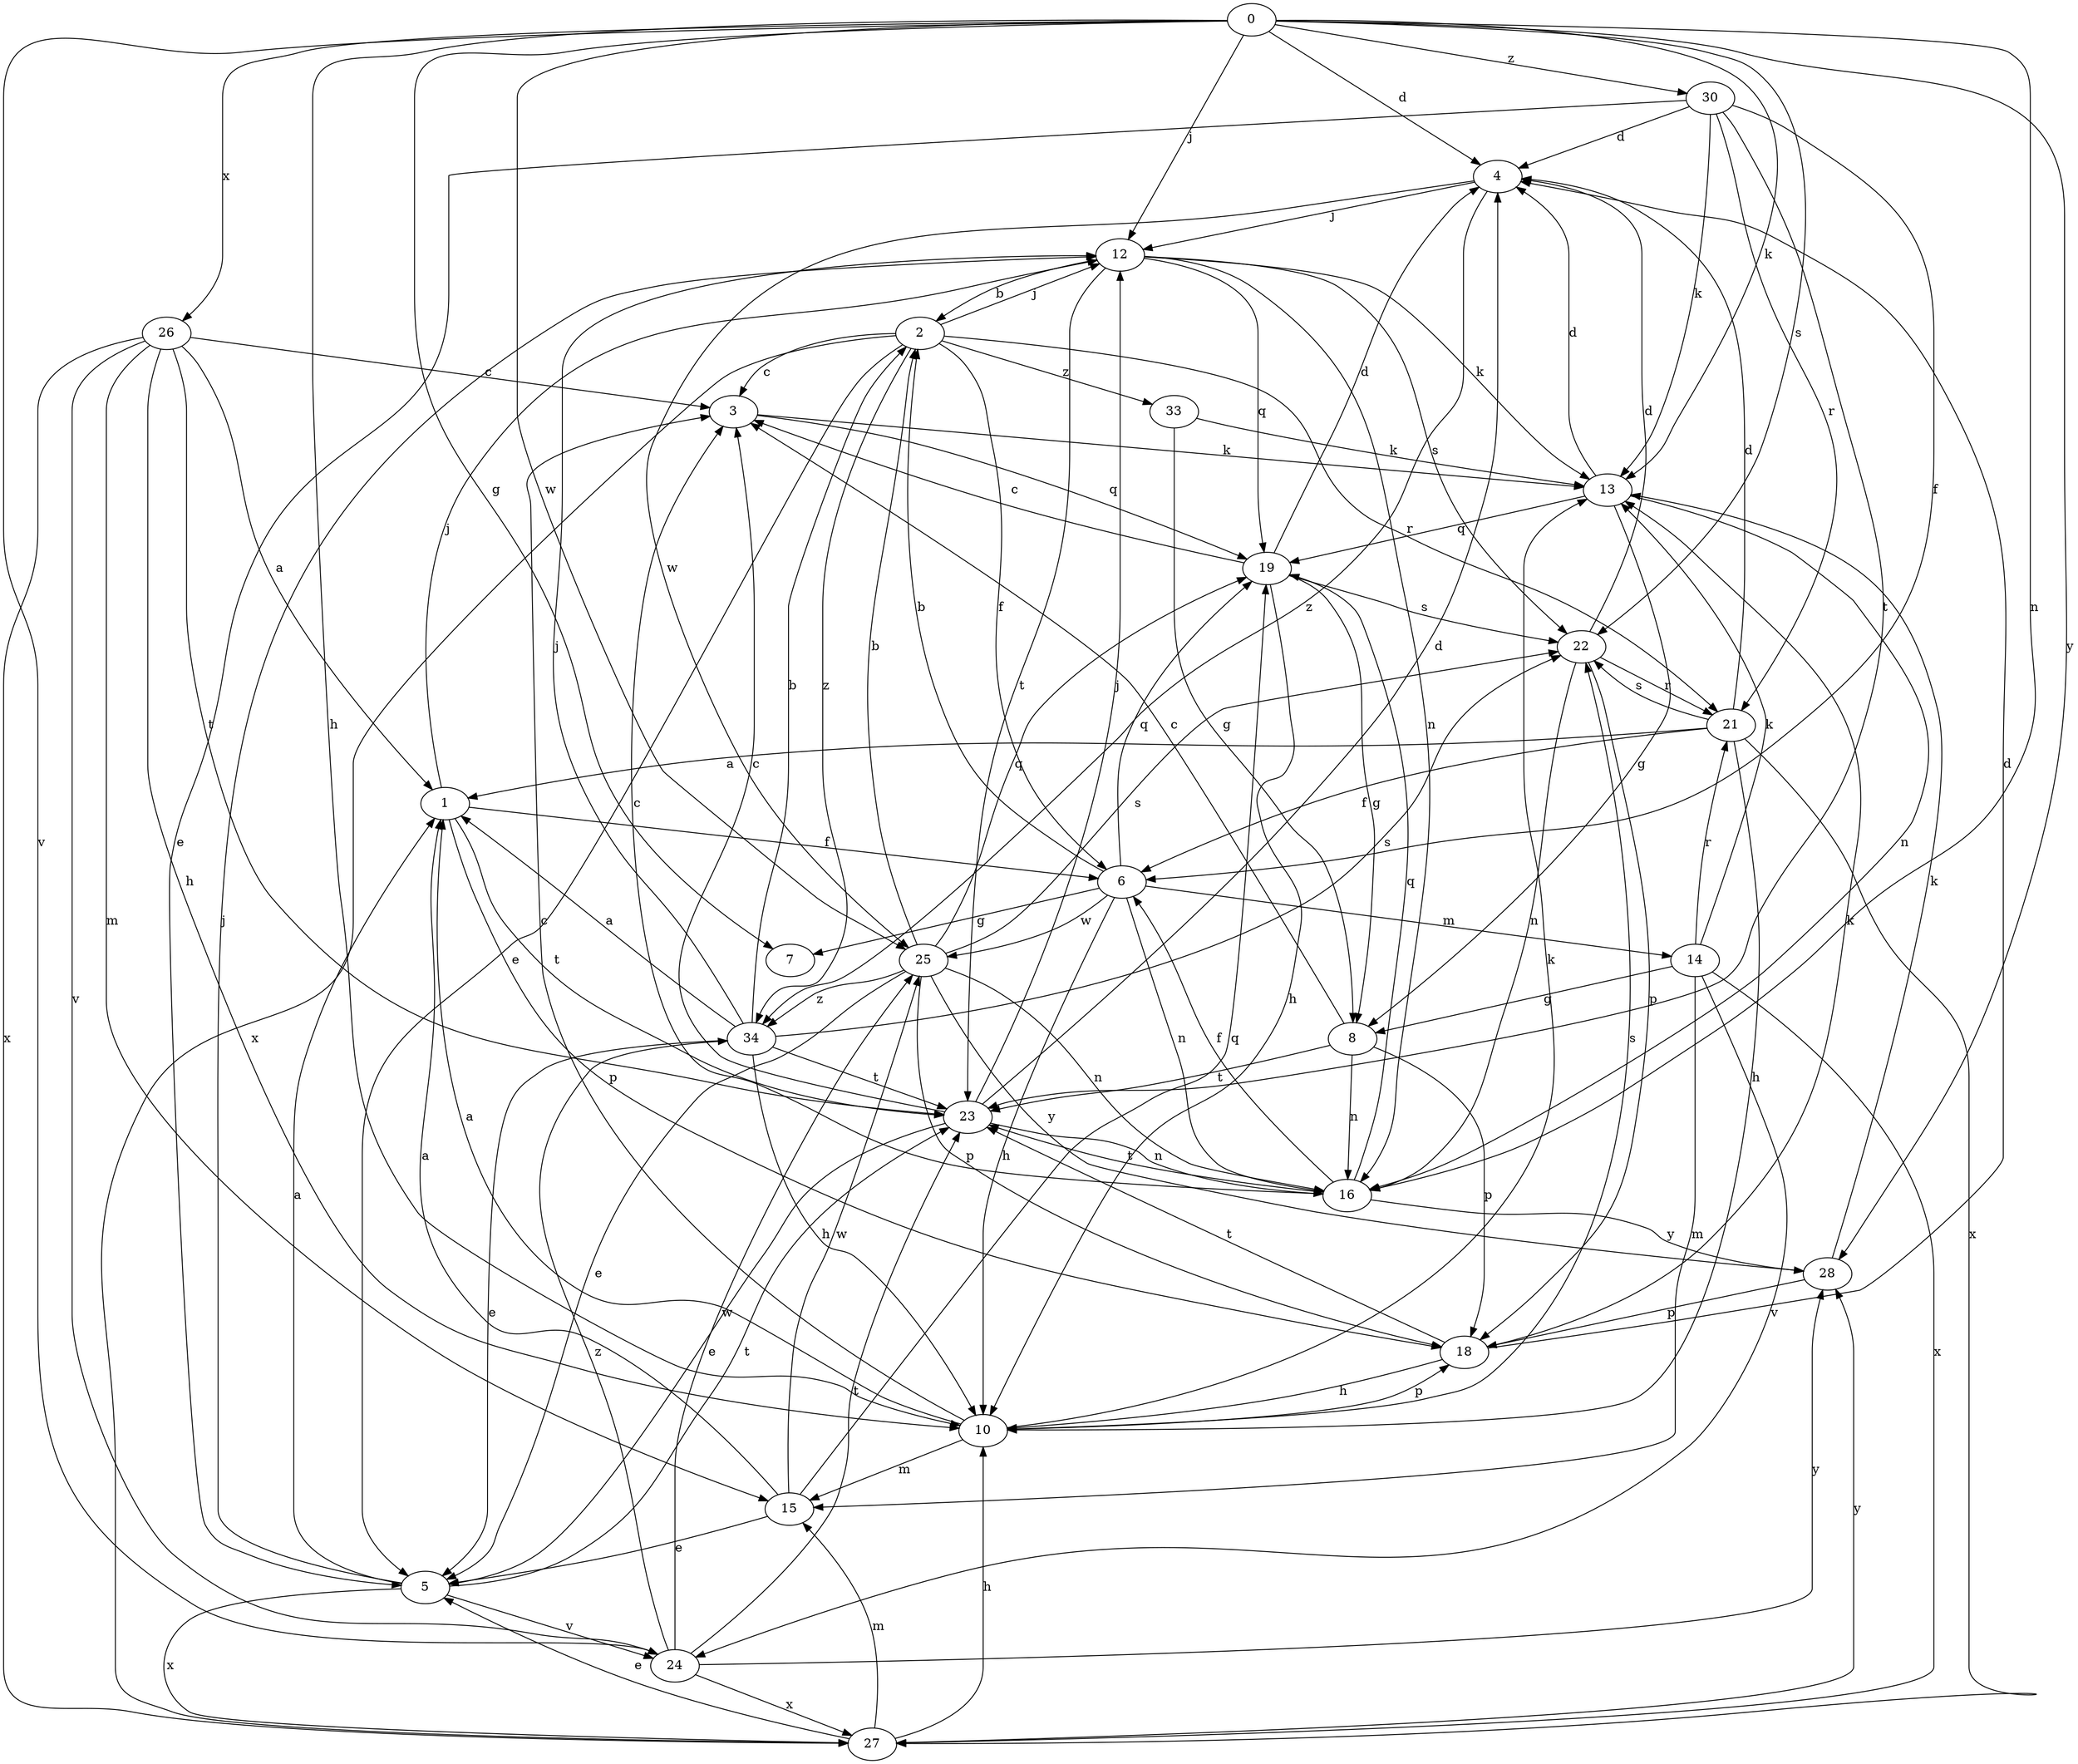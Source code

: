 strict digraph  {
0;
1;
2;
3;
4;
5;
6;
7;
8;
10;
12;
13;
14;
15;
16;
18;
19;
21;
22;
23;
24;
25;
26;
27;
28;
30;
33;
34;
0 -> 4  [label=d];
0 -> 7  [label=g];
0 -> 10  [label=h];
0 -> 12  [label=j];
0 -> 13  [label=k];
0 -> 16  [label=n];
0 -> 22  [label=s];
0 -> 24  [label=v];
0 -> 25  [label=w];
0 -> 26  [label=x];
0 -> 28  [label=y];
0 -> 30  [label=z];
1 -> 6  [label=f];
1 -> 12  [label=j];
1 -> 18  [label=p];
1 -> 23  [label=t];
2 -> 3  [label=c];
2 -> 5  [label=e];
2 -> 6  [label=f];
2 -> 12  [label=j];
2 -> 21  [label=r];
2 -> 27  [label=x];
2 -> 33  [label=z];
2 -> 34  [label=z];
3 -> 13  [label=k];
3 -> 19  [label=q];
4 -> 12  [label=j];
4 -> 25  [label=w];
4 -> 34  [label=z];
5 -> 1  [label=a];
5 -> 12  [label=j];
5 -> 23  [label=t];
5 -> 24  [label=v];
5 -> 27  [label=x];
6 -> 2  [label=b];
6 -> 7  [label=g];
6 -> 10  [label=h];
6 -> 14  [label=m];
6 -> 16  [label=n];
6 -> 19  [label=q];
6 -> 25  [label=w];
8 -> 3  [label=c];
8 -> 16  [label=n];
8 -> 18  [label=p];
8 -> 23  [label=t];
10 -> 1  [label=a];
10 -> 3  [label=c];
10 -> 13  [label=k];
10 -> 15  [label=m];
10 -> 18  [label=p];
10 -> 22  [label=s];
12 -> 2  [label=b];
12 -> 13  [label=k];
12 -> 16  [label=n];
12 -> 19  [label=q];
12 -> 22  [label=s];
12 -> 23  [label=t];
13 -> 4  [label=d];
13 -> 8  [label=g];
13 -> 16  [label=n];
13 -> 19  [label=q];
14 -> 8  [label=g];
14 -> 13  [label=k];
14 -> 15  [label=m];
14 -> 21  [label=r];
14 -> 24  [label=v];
14 -> 27  [label=x];
15 -> 1  [label=a];
15 -> 5  [label=e];
15 -> 19  [label=q];
15 -> 25  [label=w];
16 -> 3  [label=c];
16 -> 6  [label=f];
16 -> 19  [label=q];
16 -> 23  [label=t];
16 -> 28  [label=y];
18 -> 4  [label=d];
18 -> 10  [label=h];
18 -> 13  [label=k];
18 -> 23  [label=t];
19 -> 3  [label=c];
19 -> 4  [label=d];
19 -> 8  [label=g];
19 -> 10  [label=h];
19 -> 22  [label=s];
21 -> 1  [label=a];
21 -> 4  [label=d];
21 -> 6  [label=f];
21 -> 10  [label=h];
21 -> 22  [label=s];
21 -> 27  [label=x];
22 -> 4  [label=d];
22 -> 16  [label=n];
22 -> 18  [label=p];
22 -> 21  [label=r];
23 -> 3  [label=c];
23 -> 4  [label=d];
23 -> 5  [label=e];
23 -> 12  [label=j];
23 -> 16  [label=n];
24 -> 23  [label=t];
24 -> 25  [label=w];
24 -> 27  [label=x];
24 -> 28  [label=y];
24 -> 34  [label=z];
25 -> 2  [label=b];
25 -> 5  [label=e];
25 -> 16  [label=n];
25 -> 18  [label=p];
25 -> 19  [label=q];
25 -> 22  [label=s];
25 -> 28  [label=y];
25 -> 34  [label=z];
26 -> 1  [label=a];
26 -> 3  [label=c];
26 -> 10  [label=h];
26 -> 15  [label=m];
26 -> 23  [label=t];
26 -> 24  [label=v];
26 -> 27  [label=x];
27 -> 5  [label=e];
27 -> 10  [label=h];
27 -> 15  [label=m];
27 -> 28  [label=y];
28 -> 13  [label=k];
28 -> 18  [label=p];
30 -> 4  [label=d];
30 -> 5  [label=e];
30 -> 6  [label=f];
30 -> 13  [label=k];
30 -> 21  [label=r];
30 -> 23  [label=t];
33 -> 8  [label=g];
33 -> 13  [label=k];
34 -> 1  [label=a];
34 -> 2  [label=b];
34 -> 5  [label=e];
34 -> 10  [label=h];
34 -> 12  [label=j];
34 -> 22  [label=s];
34 -> 23  [label=t];
}
